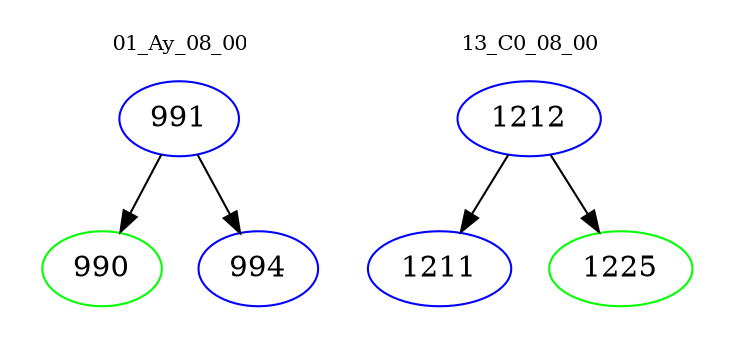 digraph{
subgraph cluster_0 {
color = white
label = "01_Ay_08_00";
fontsize=10;
T0_991 [label="991", color="blue"]
T0_991 -> T0_990 [color="black"]
T0_990 [label="990", color="green"]
T0_991 -> T0_994 [color="black"]
T0_994 [label="994", color="blue"]
}
subgraph cluster_1 {
color = white
label = "13_C0_08_00";
fontsize=10;
T1_1212 [label="1212", color="blue"]
T1_1212 -> T1_1211 [color="black"]
T1_1211 [label="1211", color="blue"]
T1_1212 -> T1_1225 [color="black"]
T1_1225 [label="1225", color="green"]
}
}
